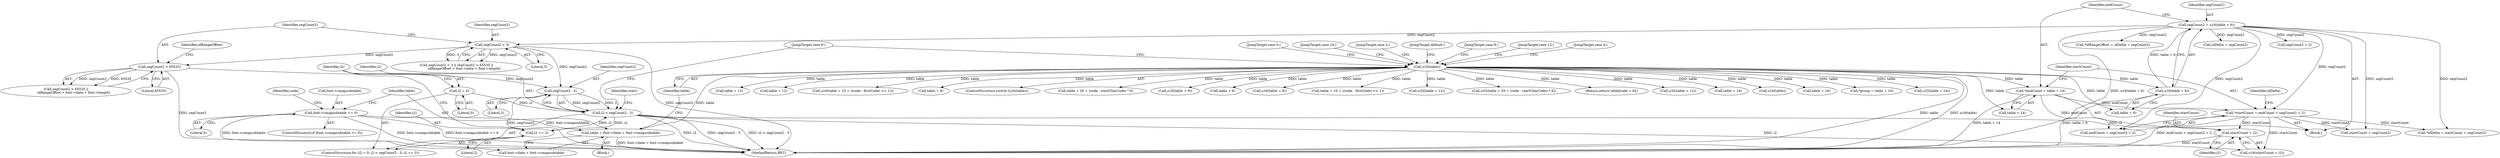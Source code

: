 digraph "0_ghostscript_961b10cdd71403072fb99401a45f3bef6ce53626@pointer" {
"1000227" [label="(Call,startCount + i2)"];
"1000167" [label="(Call,*startCount = endCount + segCount2 + 2)"];
"1000161" [label="(Call,*endCount = table + 14)"];
"1000141" [label="(Call,u16(table))"];
"1000131" [label="(Call,table = font->data + font->cmapsubtable)"];
"1000124" [label="(Call,font->cmapsubtable <= 0)"];
"1000154" [label="(Call,segCount2 = u16(table + 6))"];
"1000156" [label="(Call,u16(table + 6))"];
"1000212" [label="(Call,i2 < segCount2 - 3)"];
"1000209" [label="(Call,i2 = 0)"];
"1000217" [label="(Call,i2 += 2)"];
"1000214" [label="(Call,segCount2 - 3)"];
"1000194" [label="(Call,segCount2 > 65535)"];
"1000190" [label="(Call,segCount2 < 3)"];
"1000151" [label="(JumpTarget,case 4:)"];
"1000389" [label="(Call,table + 12)"];
"1000226" [label="(Call,u16(startCount + i2))"];
"1000155" [label="(Identifier,segCount2)"];
"1000154" [label="(Call,segCount2 = u16(table + 6))"];
"1000175" [label="(Call,*idDelta = startCount + segCount2)"];
"1000141" [label="(Call,u16(table))"];
"1000162" [label="(Identifier,endCount)"];
"1000161" [label="(Call,*endCount = table + 14)"];
"1000142" [label="(Identifier,table)"];
"1000350" [label="(Call,table + 12)"];
"1000305" [label="(JumpTarget,case 6:)"];
"1000208" [label="(ControlStructure,for (i2 = 0; i2 < segCount2 - 3; i2 += 2))"];
"1000181" [label="(Call,*idRangeOffset = idDelta + segCount2)"];
"1000217" [label="(Call,i2 += 2)"];
"1000176" [label="(Identifier,idDelta)"];
"1000169" [label="(Call,endCount + segCount2 + 2)"];
"1000334" [label="(Call,u16(table + 10 + ((code - firstCode) << 1)))"];
"1000318" [label="(Call,table + 8)"];
"1000128" [label="(Literal,0)"];
"1000216" [label="(Literal,3)"];
"1000133" [label="(Call,font->data + font->cmapsubtable)"];
"1000210" [label="(Identifier,i2)"];
"1000191" [label="(Identifier,segCount2)"];
"1000878" [label="(MethodReturn,RET)"];
"1000177" [label="(Call,startCount + segCount2)"];
"1000121" [label="(Block,)"];
"1000140" [label="(ControlStructure,switch (u16(table)))"];
"1000183" [label="(Call,idDelta + segCount2)"];
"1000144" [label="(JumpTarget,case 0:)"];
"1000131" [label="(Call,table = font->data + font->cmapsubtable)"];
"1000194" [label="(Call,segCount2 > 65535)"];
"1000190" [label="(Call,segCount2 < 3)"];
"1000228" [label="(Identifier,startCount)"];
"1000213" [label="(Identifier,i2)"];
"1000130" [label="(Identifier,code)"];
"1000374" [label="(Call,table + 20 + (code - startCharCode) * 4)"];
"1000215" [label="(Identifier,segCount2)"];
"1000317" [label="(Call,u16(table + 8))"];
"1000311" [label="(Call,table + 6)"];
"1000171" [label="(Call,segCount2 + 2)"];
"1000193" [label="(Call,segCount2 > 65535 ||\n               idRangeOffset > font->data + font->length)"];
"1000212" [label="(Call,i2 < segCount2 - 3)"];
"1000156" [label="(Call,u16(table + 6))"];
"1000157" [label="(Call,table + 6)"];
"1000310" [label="(Call,u16(table + 6))"];
"1000229" [label="(Identifier,i2)"];
"1000335" [label="(Call,table + 10 + ((code - firstCode) << 1))"];
"1000349" [label="(Call,u32(table + 12))"];
"1000344" [label="(JumpTarget,case 10:)"];
"1000373" [label="(Call,u32(table + 20 + (code - startCharCode) * 4))"];
"1000125" [label="(Call,font->cmapsubtable)"];
"1000225" [label="(Identifier,start)"];
"1000167" [label="(Call,*startCount = endCount + segCount2 + 2)"];
"1000209" [label="(Call,i2 = 0)"];
"1000198" [label="(Identifier,idRangeOffset)"];
"1000195" [label="(Identifier,segCount2)"];
"1000189" [label="(Call,segCount2 < 3 || segCount2 > 65535 ||\n               idRangeOffset > font->data + font->length)"];
"1000192" [label="(Literal,3)"];
"1000451" [label="(JumpTarget,case 2:)"];
"1000152" [label="(Block,)"];
"1000145" [label="(Return,return table[code + 6];)"];
"1000388" [label="(Call,u32(table + 12))"];
"1000132" [label="(Identifier,table)"];
"1000453" [label="(JumpTarget,default:)"];
"1000357" [label="(Call,table + 16)"];
"1000456" [label="(Call,u16(table))"];
"1000123" [label="(ControlStructure,if (font->cmapsubtable <= 0))"];
"1000196" [label="(Literal,65535)"];
"1000124" [label="(Call,font->cmapsubtable <= 0)"];
"1000168" [label="(Identifier,startCount)"];
"1000452" [label="(JumpTarget,case 8:)"];
"1000395" [label="(Call,table + 16)"];
"1000219" [label="(Literal,2)"];
"1000393" [label="(Call,*group = table + 16)"];
"1000163" [label="(Call,table + 14)"];
"1000218" [label="(Identifier,i2)"];
"1000211" [label="(Literal,0)"];
"1000356" [label="(Call,u32(table + 16))"];
"1000214" [label="(Call,segCount2 - 3)"];
"1000383" [label="(JumpTarget,case 12:)"];
"1000227" [label="(Call,startCount + i2)"];
"1000227" -> "1000226"  [label="AST: "];
"1000227" -> "1000229"  [label="CFG: "];
"1000228" -> "1000227"  [label="AST: "];
"1000229" -> "1000227"  [label="AST: "];
"1000226" -> "1000227"  [label="CFG: "];
"1000227" -> "1000878"  [label="DDG: startCount"];
"1000167" -> "1000227"  [label="DDG: startCount"];
"1000212" -> "1000227"  [label="DDG: i2"];
"1000167" -> "1000152"  [label="AST: "];
"1000167" -> "1000169"  [label="CFG: "];
"1000168" -> "1000167"  [label="AST: "];
"1000169" -> "1000167"  [label="AST: "];
"1000176" -> "1000167"  [label="CFG: "];
"1000167" -> "1000878"  [label="DDG: endCount + segCount2 + 2"];
"1000161" -> "1000167"  [label="DDG: endCount"];
"1000154" -> "1000167"  [label="DDG: segCount2"];
"1000167" -> "1000175"  [label="DDG: startCount"];
"1000167" -> "1000177"  [label="DDG: startCount"];
"1000167" -> "1000226"  [label="DDG: startCount"];
"1000161" -> "1000152"  [label="AST: "];
"1000161" -> "1000163"  [label="CFG: "];
"1000162" -> "1000161"  [label="AST: "];
"1000163" -> "1000161"  [label="AST: "];
"1000168" -> "1000161"  [label="CFG: "];
"1000161" -> "1000878"  [label="DDG: table + 14"];
"1000141" -> "1000161"  [label="DDG: table"];
"1000161" -> "1000169"  [label="DDG: endCount"];
"1000141" -> "1000140"  [label="AST: "];
"1000141" -> "1000142"  [label="CFG: "];
"1000142" -> "1000141"  [label="AST: "];
"1000144" -> "1000141"  [label="CFG: "];
"1000151" -> "1000141"  [label="CFG: "];
"1000305" -> "1000141"  [label="CFG: "];
"1000344" -> "1000141"  [label="CFG: "];
"1000383" -> "1000141"  [label="CFG: "];
"1000451" -> "1000141"  [label="CFG: "];
"1000452" -> "1000141"  [label="CFG: "];
"1000453" -> "1000141"  [label="CFG: "];
"1000141" -> "1000878"  [label="DDG: table"];
"1000141" -> "1000878"  [label="DDG: u16(table)"];
"1000131" -> "1000141"  [label="DDG: table"];
"1000141" -> "1000145"  [label="DDG: table"];
"1000141" -> "1000156"  [label="DDG: table"];
"1000141" -> "1000157"  [label="DDG: table"];
"1000141" -> "1000163"  [label="DDG: table"];
"1000141" -> "1000310"  [label="DDG: table"];
"1000141" -> "1000311"  [label="DDG: table"];
"1000141" -> "1000317"  [label="DDG: table"];
"1000141" -> "1000318"  [label="DDG: table"];
"1000141" -> "1000334"  [label="DDG: table"];
"1000141" -> "1000335"  [label="DDG: table"];
"1000141" -> "1000349"  [label="DDG: table"];
"1000141" -> "1000350"  [label="DDG: table"];
"1000141" -> "1000356"  [label="DDG: table"];
"1000141" -> "1000357"  [label="DDG: table"];
"1000141" -> "1000373"  [label="DDG: table"];
"1000141" -> "1000374"  [label="DDG: table"];
"1000141" -> "1000388"  [label="DDG: table"];
"1000141" -> "1000389"  [label="DDG: table"];
"1000141" -> "1000393"  [label="DDG: table"];
"1000141" -> "1000395"  [label="DDG: table"];
"1000141" -> "1000456"  [label="DDG: table"];
"1000131" -> "1000121"  [label="AST: "];
"1000131" -> "1000133"  [label="CFG: "];
"1000132" -> "1000131"  [label="AST: "];
"1000133" -> "1000131"  [label="AST: "];
"1000142" -> "1000131"  [label="CFG: "];
"1000131" -> "1000878"  [label="DDG: font->data + font->cmapsubtable"];
"1000124" -> "1000131"  [label="DDG: font->cmapsubtable"];
"1000124" -> "1000123"  [label="AST: "];
"1000124" -> "1000128"  [label="CFG: "];
"1000125" -> "1000124"  [label="AST: "];
"1000128" -> "1000124"  [label="AST: "];
"1000130" -> "1000124"  [label="CFG: "];
"1000132" -> "1000124"  [label="CFG: "];
"1000124" -> "1000878"  [label="DDG: font->cmapsubtable"];
"1000124" -> "1000878"  [label="DDG: font->cmapsubtable <= 0"];
"1000124" -> "1000133"  [label="DDG: font->cmapsubtable"];
"1000154" -> "1000152"  [label="AST: "];
"1000154" -> "1000156"  [label="CFG: "];
"1000155" -> "1000154"  [label="AST: "];
"1000156" -> "1000154"  [label="AST: "];
"1000162" -> "1000154"  [label="CFG: "];
"1000154" -> "1000878"  [label="DDG: u16(table + 6)"];
"1000156" -> "1000154"  [label="DDG: table + 6"];
"1000154" -> "1000169"  [label="DDG: segCount2"];
"1000154" -> "1000171"  [label="DDG: segCount2"];
"1000154" -> "1000175"  [label="DDG: segCount2"];
"1000154" -> "1000177"  [label="DDG: segCount2"];
"1000154" -> "1000181"  [label="DDG: segCount2"];
"1000154" -> "1000183"  [label="DDG: segCount2"];
"1000154" -> "1000190"  [label="DDG: segCount2"];
"1000156" -> "1000157"  [label="CFG: "];
"1000157" -> "1000156"  [label="AST: "];
"1000156" -> "1000878"  [label="DDG: table + 6"];
"1000212" -> "1000208"  [label="AST: "];
"1000212" -> "1000214"  [label="CFG: "];
"1000213" -> "1000212"  [label="AST: "];
"1000214" -> "1000212"  [label="AST: "];
"1000225" -> "1000212"  [label="CFG: "];
"1000305" -> "1000212"  [label="CFG: "];
"1000212" -> "1000878"  [label="DDG: segCount2 - 3"];
"1000212" -> "1000878"  [label="DDG: i2 < segCount2 - 3"];
"1000212" -> "1000878"  [label="DDG: i2"];
"1000209" -> "1000212"  [label="DDG: i2"];
"1000217" -> "1000212"  [label="DDG: i2"];
"1000214" -> "1000212"  [label="DDG: segCount2"];
"1000214" -> "1000212"  [label="DDG: 3"];
"1000212" -> "1000217"  [label="DDG: i2"];
"1000212" -> "1000226"  [label="DDG: i2"];
"1000209" -> "1000208"  [label="AST: "];
"1000209" -> "1000211"  [label="CFG: "];
"1000210" -> "1000209"  [label="AST: "];
"1000211" -> "1000209"  [label="AST: "];
"1000213" -> "1000209"  [label="CFG: "];
"1000217" -> "1000208"  [label="AST: "];
"1000217" -> "1000219"  [label="CFG: "];
"1000218" -> "1000217"  [label="AST: "];
"1000219" -> "1000217"  [label="AST: "];
"1000213" -> "1000217"  [label="CFG: "];
"1000214" -> "1000216"  [label="CFG: "];
"1000215" -> "1000214"  [label="AST: "];
"1000216" -> "1000214"  [label="AST: "];
"1000214" -> "1000878"  [label="DDG: segCount2"];
"1000194" -> "1000214"  [label="DDG: segCount2"];
"1000190" -> "1000214"  [label="DDG: segCount2"];
"1000194" -> "1000193"  [label="AST: "];
"1000194" -> "1000196"  [label="CFG: "];
"1000195" -> "1000194"  [label="AST: "];
"1000196" -> "1000194"  [label="AST: "];
"1000198" -> "1000194"  [label="CFG: "];
"1000193" -> "1000194"  [label="CFG: "];
"1000194" -> "1000878"  [label="DDG: segCount2"];
"1000194" -> "1000193"  [label="DDG: segCount2"];
"1000194" -> "1000193"  [label="DDG: 65535"];
"1000190" -> "1000194"  [label="DDG: segCount2"];
"1000190" -> "1000189"  [label="AST: "];
"1000190" -> "1000192"  [label="CFG: "];
"1000191" -> "1000190"  [label="AST: "];
"1000192" -> "1000190"  [label="AST: "];
"1000195" -> "1000190"  [label="CFG: "];
"1000189" -> "1000190"  [label="CFG: "];
"1000190" -> "1000878"  [label="DDG: segCount2"];
"1000190" -> "1000189"  [label="DDG: segCount2"];
"1000190" -> "1000189"  [label="DDG: 3"];
}
